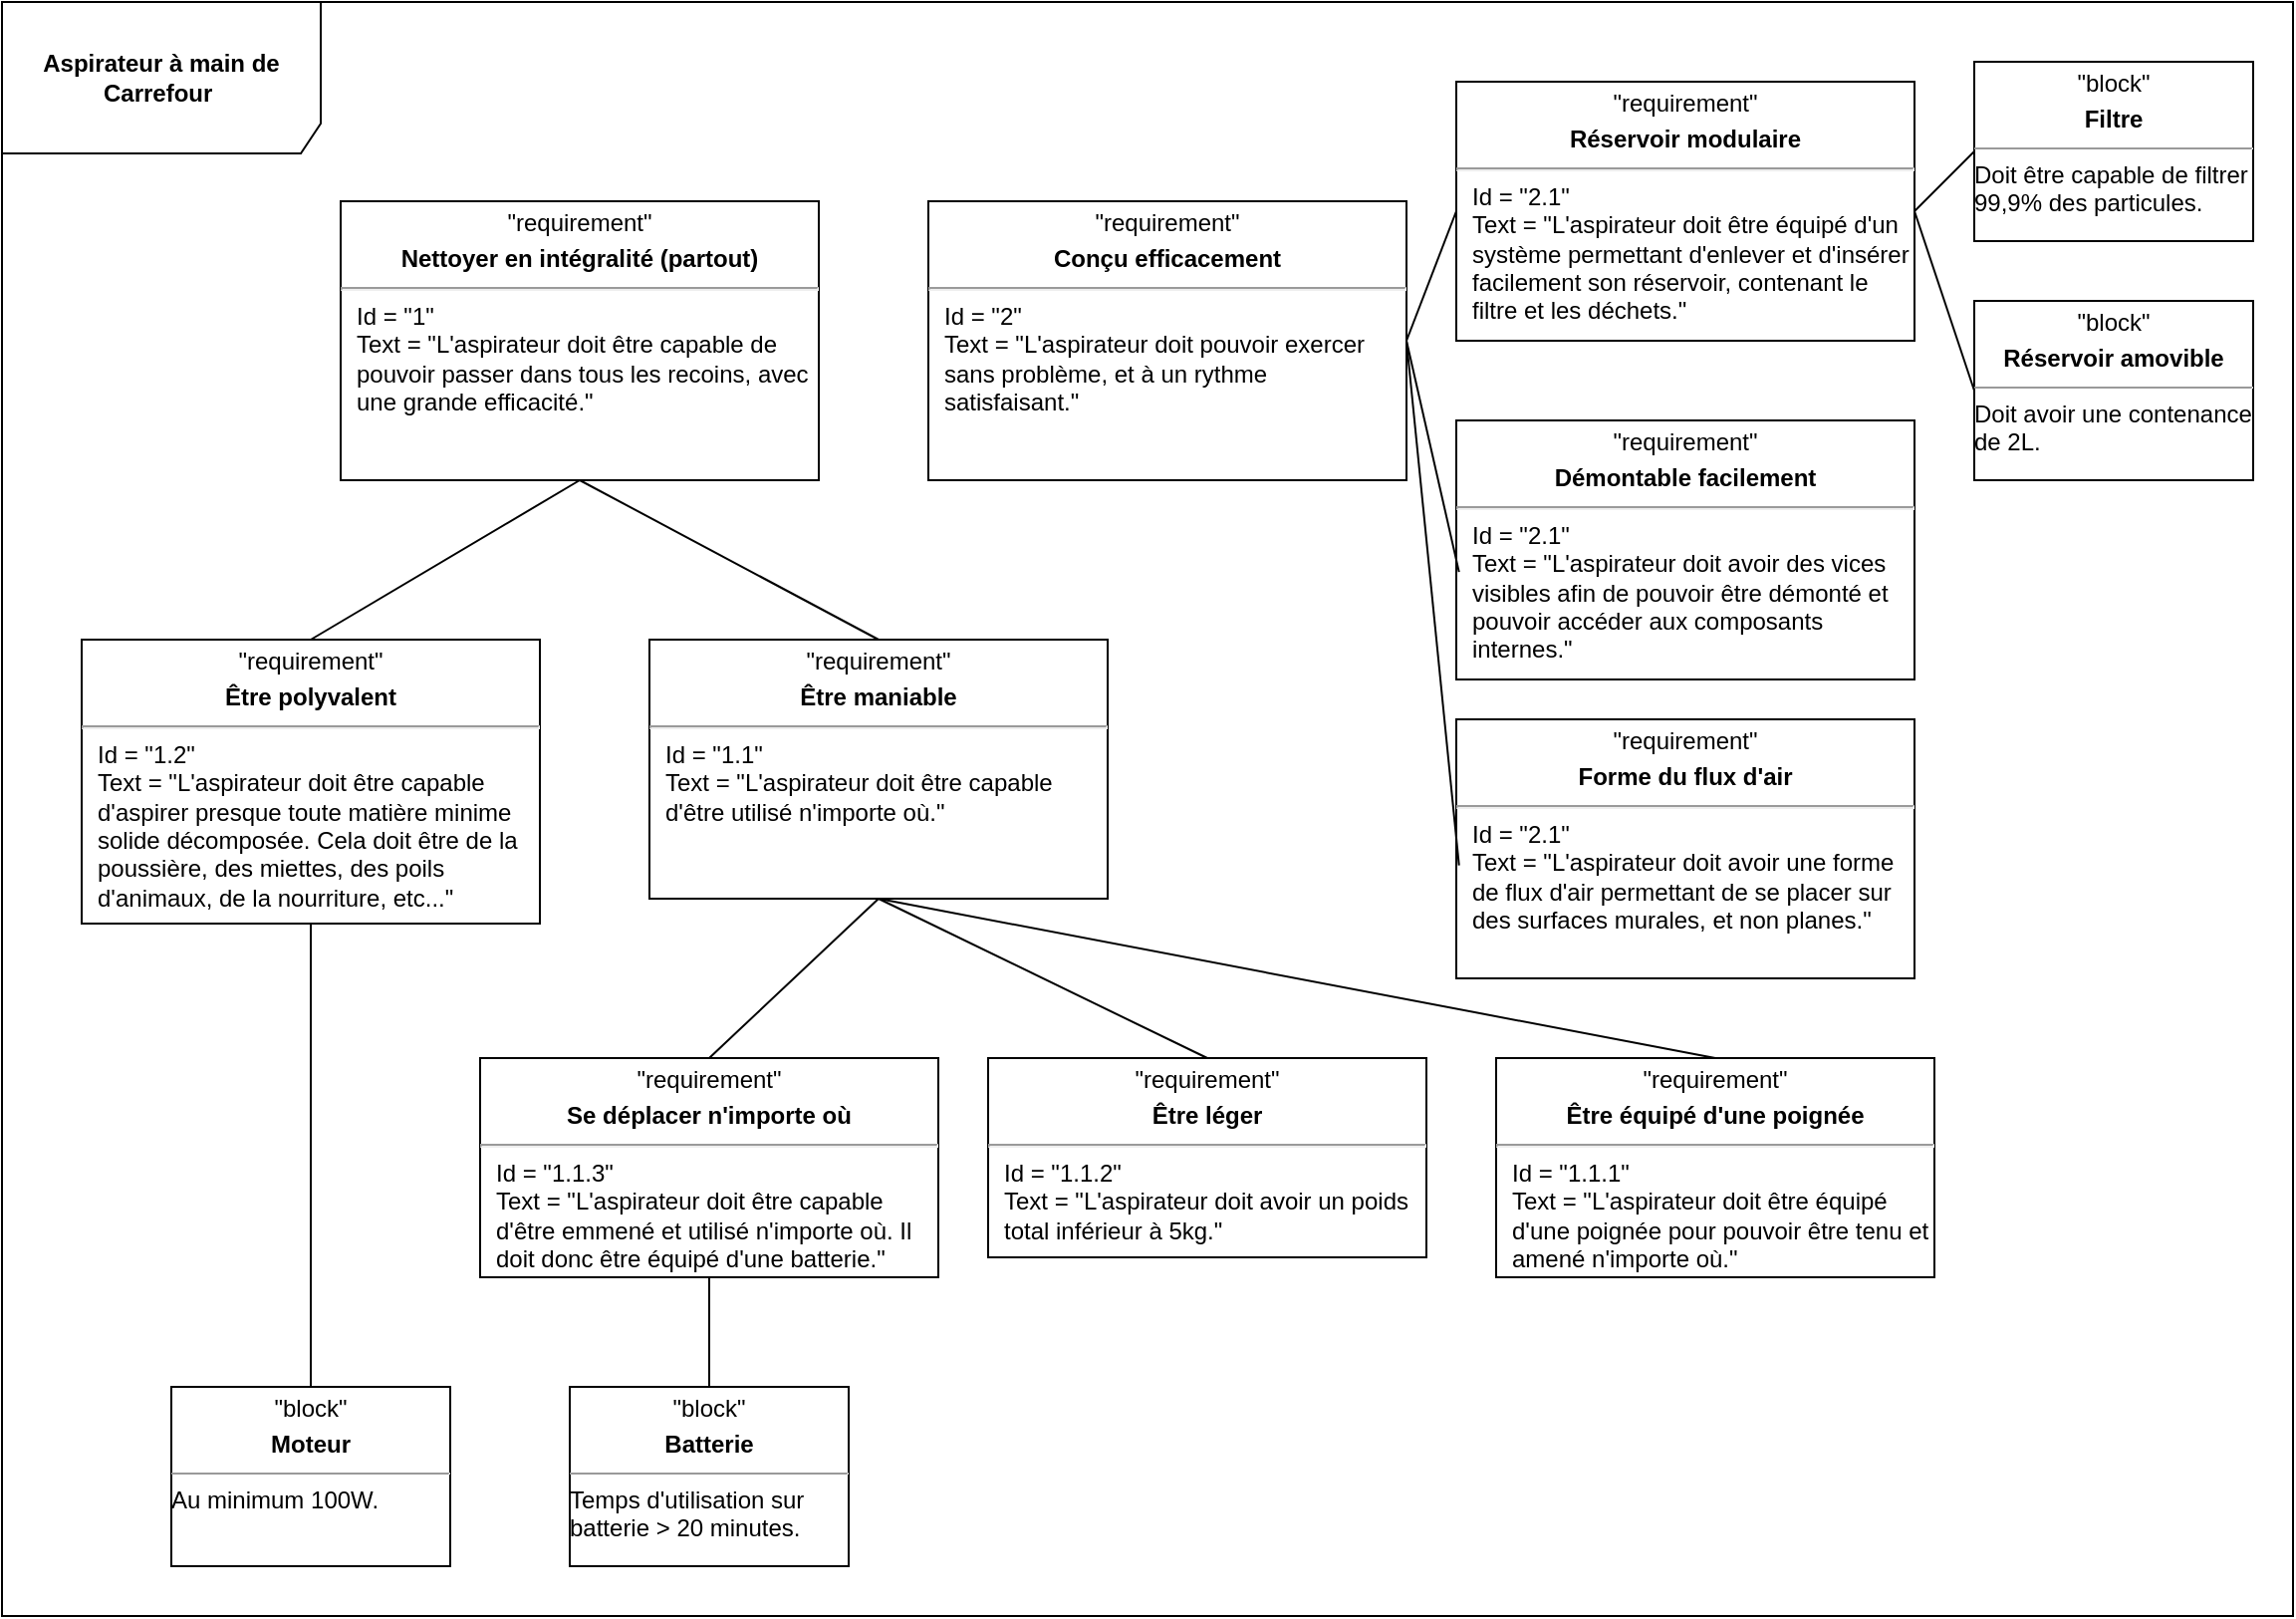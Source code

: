 <mxfile version="21.7.5" type="github">
  <diagram name="Page-1" id="l3Y4IoNmtJYJUW7Ulvv-">
    <mxGraphModel dx="2066" dy="1145" grid="1" gridSize="10" guides="1" tooltips="1" connect="1" arrows="1" fold="1" page="1" pageScale="1" pageWidth="1169" pageHeight="827" math="0" shadow="0">
      <root>
        <mxCell id="0" />
        <mxCell id="1" parent="0" />
        <mxCell id="Y3ktZRvubu_GxxncG-rJ-1" value="&lt;b&gt;Aspirateur à main de Carrefour&amp;nbsp;&lt;/b&gt;" style="shape=umlFrame;whiteSpace=wrap;html=1;pointerEvents=0;width=160;height=76;" vertex="1" parent="1">
          <mxGeometry x="10" y="10" width="1150" height="810" as="geometry" />
        </mxCell>
        <mxCell id="Y3ktZRvubu_GxxncG-rJ-2" value="&lt;p style=&quot;text-align: center; margin: 4px 0px 0px;&quot;&gt;&quot;requirement&quot;&lt;b&gt;&lt;br&gt;&lt;/b&gt;&lt;/p&gt;&lt;p style=&quot;text-align: center; margin: 4px 0px 0px;&quot;&gt;&lt;b&gt;Conçu efficacement&lt;/b&gt;&lt;/p&gt;&lt;hr&gt;&lt;p style=&quot;margin:0px;margin-left:8px;&quot;&gt;Id = &quot;2&quot;&lt;/p&gt;&lt;p style=&quot;margin:0px;margin-left:8px;&quot;&gt;Text = &quot;L&#39;aspirateur doit pouvoir exercer sans problème, et à un rythme satisfaisant.&quot;&lt;/p&gt;" style="verticalAlign=top;align=left;overflow=fill;fontSize=12;fontFamily=Helvetica;html=1;whiteSpace=wrap;" vertex="1" parent="1">
          <mxGeometry x="475" y="110" width="240" height="140" as="geometry" />
        </mxCell>
        <mxCell id="Y3ktZRvubu_GxxncG-rJ-4" value="&lt;p style=&quot;text-align: center; margin: 4px 0px 0px;&quot;&gt;&quot;requirement&quot;&lt;b&gt;&lt;br&gt;&lt;/b&gt;&lt;/p&gt;&lt;p style=&quot;text-align: center; margin: 4px 0px 0px;&quot;&gt;&lt;b&gt;Nettoyer en intégralité (partout)&lt;/b&gt;&lt;/p&gt;&lt;hr&gt;&lt;p style=&quot;margin:0px;margin-left:8px;&quot;&gt;Id = &quot;1&quot;&lt;/p&gt;&lt;p style=&quot;margin:0px;margin-left:8px;&quot;&gt;Text = &quot;L&#39;aspirateur doit être capable de pouvoir passer dans tous les recoins, avec une grande efficacité.&quot;&lt;/p&gt;" style="verticalAlign=top;align=left;overflow=fill;fontSize=12;fontFamily=Helvetica;html=1;whiteSpace=wrap;" vertex="1" parent="1">
          <mxGeometry x="180" y="110" width="240" height="140" as="geometry" />
        </mxCell>
        <mxCell id="Y3ktZRvubu_GxxncG-rJ-6" value="&lt;p style=&quot;text-align: center; margin: 4px 0px 0px;&quot;&gt;&quot;requirement&quot;&lt;b&gt;&lt;br&gt;&lt;/b&gt;&lt;/p&gt;&lt;p style=&quot;text-align: center; margin: 4px 0px 0px;&quot;&gt;&lt;b&gt;Être maniable&lt;/b&gt;&lt;br&gt;&lt;/p&gt;&lt;hr&gt;&lt;p style=&quot;margin:0px;margin-left:8px;&quot;&gt;Id = &quot;1.1&quot;&lt;/p&gt;&lt;p style=&quot;margin:0px;margin-left:8px;&quot;&gt;Text = &quot;L&#39;aspirateur doit être capable d&#39;être utilisé n&#39;importe où.&quot;&lt;/p&gt;" style="verticalAlign=top;align=left;overflow=fill;fontSize=12;fontFamily=Helvetica;html=1;whiteSpace=wrap;" vertex="1" parent="1">
          <mxGeometry x="335" y="330" width="230" height="130" as="geometry" />
        </mxCell>
        <mxCell id="Y3ktZRvubu_GxxncG-rJ-8" value="&lt;p style=&quot;margin:0px;margin-top:4px;text-align:center;&quot;&gt;&quot;block&quot;&lt;/p&gt;&lt;p style=&quot;margin:0px;margin-top:4px;text-align:center;&quot;&gt;&lt;b&gt;Batterie&lt;/b&gt;&lt;/p&gt;&lt;hr size=&quot;1&quot;&gt;&lt;div style=&quot;height:2px;&quot;&gt;Temps d&#39;utilisation sur batterie &amp;gt; 20 minutes.&lt;/div&gt;" style="verticalAlign=top;align=left;overflow=fill;fontSize=12;fontFamily=Helvetica;html=1;whiteSpace=wrap;" vertex="1" parent="1">
          <mxGeometry x="295" y="705" width="140" height="90" as="geometry" />
        </mxCell>
        <mxCell id="Y3ktZRvubu_GxxncG-rJ-11" value="" style="endArrow=none;html=1;rounded=0;entryX=0.5;entryY=0;entryDx=0;entryDy=0;exitX=0.5;exitY=1;exitDx=0;exitDy=0;" edge="1" parent="1" source="Y3ktZRvubu_GxxncG-rJ-4" target="Y3ktZRvubu_GxxncG-rJ-6">
          <mxGeometry width="50" height="50" relative="1" as="geometry">
            <mxPoint x="350" y="200" as="sourcePoint" />
            <mxPoint x="540" y="209.5" as="targetPoint" />
          </mxGeometry>
        </mxCell>
        <mxCell id="Y3ktZRvubu_GxxncG-rJ-14" value="&lt;p style=&quot;text-align: center; margin: 4px 0px 0px;&quot;&gt;&quot;requirement&quot;&lt;/p&gt;&lt;p style=&quot;text-align: center; margin: 4px 0px 0px;&quot;&gt;&lt;b&gt;Être léger&lt;/b&gt;&lt;br&gt;&lt;/p&gt;&lt;hr&gt;&lt;p style=&quot;margin:0px;margin-left:8px;&quot;&gt;Id = &quot;1.1.2&quot;&lt;/p&gt;&lt;p style=&quot;margin:0px;margin-left:8px;&quot;&gt;Text = &quot;L&#39;aspirateur doit avoir un poids total inférieur à 5kg.&quot;&lt;/p&gt;" style="verticalAlign=top;align=left;overflow=fill;fontSize=12;fontFamily=Helvetica;html=1;whiteSpace=wrap;" vertex="1" parent="1">
          <mxGeometry x="505" y="540" width="220" height="100" as="geometry" />
        </mxCell>
        <mxCell id="Y3ktZRvubu_GxxncG-rJ-19" value="&lt;p style=&quot;text-align: center; margin: 4px 0px 0px;&quot;&gt;&quot;requirement&quot;&lt;b&gt;&lt;br&gt;&lt;/b&gt;&lt;/p&gt;&lt;p style=&quot;text-align: center; margin: 4px 0px 0px;&quot;&gt;&lt;b&gt;Être polyvalent&lt;/b&gt;&lt;br&gt;&lt;/p&gt;&lt;hr&gt;&lt;p style=&quot;margin:0px;margin-left:8px;&quot;&gt;Id = &quot;1.2&quot;&lt;/p&gt;&lt;p style=&quot;margin:0px;margin-left:8px;&quot;&gt;Text = &quot;L&#39;aspirateur doit être capable d&#39;aspirer presque toute matière minime solide décomposée. Cela doit être de la poussière, des miettes, des poils d&#39;animaux, de la nourriture, etc...&quot;&lt;/p&gt;" style="verticalAlign=top;align=left;overflow=fill;fontSize=12;fontFamily=Helvetica;html=1;whiteSpace=wrap;" vertex="1" parent="1">
          <mxGeometry x="50" y="330" width="230" height="142.5" as="geometry" />
        </mxCell>
        <mxCell id="Y3ktZRvubu_GxxncG-rJ-20" value="" style="endArrow=none;html=1;rounded=0;entryX=0.5;entryY=0;entryDx=0;entryDy=0;exitX=0.5;exitY=1;exitDx=0;exitDy=0;" edge="1" parent="1" source="Y3ktZRvubu_GxxncG-rJ-6" target="Y3ktZRvubu_GxxncG-rJ-14">
          <mxGeometry width="50" height="50" relative="1" as="geometry">
            <mxPoint x="390" y="627.5" as="sourcePoint" />
            <mxPoint x="430" y="642.5" as="targetPoint" />
          </mxGeometry>
        </mxCell>
        <mxCell id="Y3ktZRvubu_GxxncG-rJ-21" value="&lt;p style=&quot;text-align: center; margin: 4px 0px 0px;&quot;&gt;&quot;requirement&quot;&lt;b&gt;&lt;br&gt;&lt;/b&gt;&lt;/p&gt;&lt;p style=&quot;text-align: center; margin: 4px 0px 0px;&quot;&gt;&lt;b&gt;Se déplacer n&#39;importe où&lt;/b&gt;&lt;br&gt;&lt;/p&gt;&lt;hr&gt;&lt;p style=&quot;margin:0px;margin-left:8px;&quot;&gt;Id = &quot;1.1.3&quot;&lt;/p&gt;&lt;p style=&quot;margin:0px;margin-left:8px;&quot;&gt;Text = &quot;L&#39;aspirateur doit être capable d&#39;être emmené et utilisé n&#39;importe où. Il doit donc être équipé d&#39;une batterie.&quot;&lt;/p&gt;" style="verticalAlign=top;align=left;overflow=fill;fontSize=12;fontFamily=Helvetica;html=1;whiteSpace=wrap;" vertex="1" parent="1">
          <mxGeometry x="250" y="540" width="230" height="110" as="geometry" />
        </mxCell>
        <mxCell id="Y3ktZRvubu_GxxncG-rJ-22" value="" style="endArrow=none;html=1;rounded=0;entryX=0.5;entryY=0;entryDx=0;entryDy=0;exitX=0.5;exitY=1;exitDx=0;exitDy=0;" edge="1" parent="1" source="Y3ktZRvubu_GxxncG-rJ-6" target="Y3ktZRvubu_GxxncG-rJ-21">
          <mxGeometry width="50" height="50" relative="1" as="geometry">
            <mxPoint x="445" y="410" as="sourcePoint" />
            <mxPoint x="485" y="365" as="targetPoint" />
          </mxGeometry>
        </mxCell>
        <mxCell id="Y3ktZRvubu_GxxncG-rJ-23" value="" style="endArrow=none;html=1;rounded=0;entryX=0.5;entryY=0;entryDx=0;entryDy=0;exitX=0.5;exitY=1;exitDx=0;exitDy=0;" edge="1" parent="1" source="Y3ktZRvubu_GxxncG-rJ-21" target="Y3ktZRvubu_GxxncG-rJ-8">
          <mxGeometry width="50" height="50" relative="1" as="geometry">
            <mxPoint x="870" y="335" as="sourcePoint" />
            <mxPoint x="910" y="440" as="targetPoint" />
          </mxGeometry>
        </mxCell>
        <mxCell id="Y3ktZRvubu_GxxncG-rJ-24" value="" style="endArrow=none;html=1;rounded=0;entryX=0.5;entryY=0;entryDx=0;entryDy=0;exitX=0.5;exitY=1;exitDx=0;exitDy=0;" edge="1" parent="1" source="Y3ktZRvubu_GxxncG-rJ-4" target="Y3ktZRvubu_GxxncG-rJ-19">
          <mxGeometry width="50" height="50" relative="1" as="geometry">
            <mxPoint x="310" y="349" as="sourcePoint" />
            <mxPoint x="360" y="349" as="targetPoint" />
          </mxGeometry>
        </mxCell>
        <mxCell id="Y3ktZRvubu_GxxncG-rJ-26" value="&lt;p style=&quot;text-align: center; margin: 4px 0px 0px;&quot;&gt;&quot;requirement&quot;&lt;/p&gt;&lt;p style=&quot;text-align: center; margin: 4px 0px 0px;&quot;&gt;&lt;b&gt;Être équipé d&#39;une poignée&lt;/b&gt;&lt;br&gt;&lt;/p&gt;&lt;hr&gt;&lt;p style=&quot;margin:0px;margin-left:8px;&quot;&gt;Id = &quot;1.1.1&quot;&lt;/p&gt;&lt;p style=&quot;margin:0px;margin-left:8px;&quot;&gt;Text = &quot;L&#39;aspirateur doit être équipé d&#39;une poignée pour pouvoir être tenu et amené n&#39;importe où.&quot;&lt;/p&gt;" style="verticalAlign=top;align=left;overflow=fill;fontSize=12;fontFamily=Helvetica;html=1;whiteSpace=wrap;" vertex="1" parent="1">
          <mxGeometry x="760" y="540" width="220" height="110" as="geometry" />
        </mxCell>
        <mxCell id="Y3ktZRvubu_GxxncG-rJ-27" value="" style="endArrow=none;html=1;rounded=0;entryX=0.5;entryY=1;entryDx=0;entryDy=0;exitX=0.5;exitY=0;exitDx=0;exitDy=0;" edge="1" parent="1" source="Y3ktZRvubu_GxxncG-rJ-26" target="Y3ktZRvubu_GxxncG-rJ-6">
          <mxGeometry width="50" height="50" relative="1" as="geometry">
            <mxPoint x="690" y="657.5" as="sourcePoint" />
            <mxPoint x="260" y="355.5" as="targetPoint" />
          </mxGeometry>
        </mxCell>
        <mxCell id="Y3ktZRvubu_GxxncG-rJ-30" value="&lt;p style=&quot;margin:0px;margin-top:4px;text-align:center;&quot;&gt;&quot;block&quot;&lt;/p&gt;&lt;p style=&quot;margin:0px;margin-top:4px;text-align:center;&quot;&gt;&lt;b&gt;Moteur&lt;/b&gt;&lt;/p&gt;&lt;hr size=&quot;1&quot;&gt;&lt;div style=&quot;height:2px;&quot;&gt;Au minimum 100W.&lt;/div&gt;" style="verticalAlign=top;align=left;overflow=fill;fontSize=12;fontFamily=Helvetica;html=1;whiteSpace=wrap;" vertex="1" parent="1">
          <mxGeometry x="95" y="705" width="140" height="90" as="geometry" />
        </mxCell>
        <mxCell id="Y3ktZRvubu_GxxncG-rJ-31" value="" style="endArrow=none;html=1;rounded=0;entryX=0.5;entryY=0;entryDx=0;entryDy=0;exitX=0.5;exitY=1;exitDx=0;exitDy=0;" edge="1" parent="1" source="Y3ktZRvubu_GxxncG-rJ-19" target="Y3ktZRvubu_GxxncG-rJ-30">
          <mxGeometry width="50" height="50" relative="1" as="geometry">
            <mxPoint x="140" y="600" as="sourcePoint" />
            <mxPoint x="140" y="655" as="targetPoint" />
          </mxGeometry>
        </mxCell>
        <mxCell id="Y3ktZRvubu_GxxncG-rJ-32" value="&lt;p style=&quot;text-align: center; margin: 4px 0px 0px;&quot;&gt;&quot;requirement&quot;&lt;b&gt;&lt;br&gt;&lt;/b&gt;&lt;/p&gt;&lt;p style=&quot;text-align: center; margin: 4px 0px 0px;&quot;&gt;&lt;b&gt;Réservoir modulaire&lt;/b&gt;&lt;br&gt;&lt;/p&gt;&lt;hr&gt;&lt;p style=&quot;margin:0px;margin-left:8px;&quot;&gt;Id = &quot;2.1&quot;&lt;/p&gt;&lt;p style=&quot;margin:0px;margin-left:8px;&quot;&gt;Text = &quot;L&#39;aspirateur doit être équipé d&#39;un système permettant d&#39;enlever et d&#39;insérer facilement son réservoir, contenant le filtre et les déchets.&quot;&lt;/p&gt;" style="verticalAlign=top;align=left;overflow=fill;fontSize=12;fontFamily=Helvetica;html=1;whiteSpace=wrap;" vertex="1" parent="1">
          <mxGeometry x="740" y="50" width="230" height="130" as="geometry" />
        </mxCell>
        <mxCell id="Y3ktZRvubu_GxxncG-rJ-33" value="" style="endArrow=none;html=1;rounded=0;entryX=0;entryY=0.5;entryDx=0;entryDy=0;exitX=1;exitY=0.5;exitDx=0;exitDy=0;" edge="1" parent="1" source="Y3ktZRvubu_GxxncG-rJ-2" target="Y3ktZRvubu_GxxncG-rJ-32">
          <mxGeometry width="50" height="50" relative="1" as="geometry">
            <mxPoint x="865" y="240" as="sourcePoint" />
            <mxPoint x="985" y="290" as="targetPoint" />
          </mxGeometry>
        </mxCell>
        <mxCell id="Y3ktZRvubu_GxxncG-rJ-34" value="&lt;p style=&quot;margin:0px;margin-top:4px;text-align:center;&quot;&gt;&quot;block&quot;&lt;/p&gt;&lt;p style=&quot;margin:0px;margin-top:4px;text-align:center;&quot;&gt;&lt;b&gt;Filtre&lt;/b&gt;&lt;/p&gt;&lt;hr size=&quot;1&quot;&gt;&lt;div style=&quot;height:2px;&quot;&gt;Doit être capable de filtrer 99,9% des particules.&lt;/div&gt;" style="verticalAlign=top;align=left;overflow=fill;fontSize=12;fontFamily=Helvetica;html=1;whiteSpace=wrap;" vertex="1" parent="1">
          <mxGeometry x="1000" y="40" width="140" height="90" as="geometry" />
        </mxCell>
        <mxCell id="Y3ktZRvubu_GxxncG-rJ-35" value="" style="endArrow=none;html=1;rounded=0;entryX=0;entryY=0.5;entryDx=0;entryDy=0;exitX=1;exitY=0.5;exitDx=0;exitDy=0;" edge="1" parent="1" source="Y3ktZRvubu_GxxncG-rJ-32" target="Y3ktZRvubu_GxxncG-rJ-34">
          <mxGeometry width="50" height="50" relative="1" as="geometry">
            <mxPoint x="1020" y="290" as="sourcePoint" />
            <mxPoint x="1055" y="290" as="targetPoint" />
          </mxGeometry>
        </mxCell>
        <mxCell id="Y3ktZRvubu_GxxncG-rJ-36" value="&lt;p style=&quot;margin:0px;margin-top:4px;text-align:center;&quot;&gt;&quot;block&quot;&lt;/p&gt;&lt;p style=&quot;margin:0px;margin-top:4px;text-align:center;&quot;&gt;&lt;b&gt;Réservoir amovible&lt;/b&gt;&lt;/p&gt;&lt;hr size=&quot;1&quot;&gt;&lt;div style=&quot;height:2px;&quot;&gt;Doit avoir une contenance de 2L.&lt;/div&gt;" style="verticalAlign=top;align=left;overflow=fill;fontSize=12;fontFamily=Helvetica;html=1;whiteSpace=wrap;" vertex="1" parent="1">
          <mxGeometry x="1000" y="160" width="140" height="90" as="geometry" />
        </mxCell>
        <mxCell id="Y3ktZRvubu_GxxncG-rJ-37" value="" style="endArrow=none;html=1;rounded=0;entryX=0;entryY=0.5;entryDx=0;entryDy=0;exitX=1;exitY=0.5;exitDx=0;exitDy=0;" edge="1" parent="1" source="Y3ktZRvubu_GxxncG-rJ-32" target="Y3ktZRvubu_GxxncG-rJ-36">
          <mxGeometry width="50" height="50" relative="1" as="geometry">
            <mxPoint x="930" y="340" as="sourcePoint" />
            <mxPoint x="950" y="340" as="targetPoint" />
          </mxGeometry>
        </mxCell>
        <mxCell id="Y3ktZRvubu_GxxncG-rJ-39" value="&lt;p style=&quot;text-align: center; margin: 4px 0px 0px;&quot;&gt;&quot;requirement&quot;&lt;b&gt;&lt;br&gt;&lt;/b&gt;&lt;/p&gt;&lt;p style=&quot;text-align: center; margin: 4px 0px 0px;&quot;&gt;&lt;b&gt;Démontable facilement&lt;/b&gt;&lt;br&gt;&lt;/p&gt;&lt;hr&gt;&lt;p style=&quot;margin:0px;margin-left:8px;&quot;&gt;Id = &quot;2.1&quot;&lt;/p&gt;&lt;p style=&quot;margin:0px;margin-left:8px;&quot;&gt;Text = &quot;L&#39;aspirateur doit avoir des vices visibles afin de pouvoir être démonté et pouvoir accéder aux composants internes.&quot;&lt;/p&gt;" style="verticalAlign=top;align=left;overflow=fill;fontSize=12;fontFamily=Helvetica;html=1;whiteSpace=wrap;" vertex="1" parent="1">
          <mxGeometry x="740" y="220" width="230" height="130" as="geometry" />
        </mxCell>
        <mxCell id="Y3ktZRvubu_GxxncG-rJ-40" value="" style="endArrow=none;html=1;rounded=0;entryX=0.006;entryY=0.585;entryDx=0;entryDy=0;exitX=1;exitY=0.5;exitDx=0;exitDy=0;entryPerimeter=0;" edge="1" parent="1" source="Y3ktZRvubu_GxxncG-rJ-2" target="Y3ktZRvubu_GxxncG-rJ-39">
          <mxGeometry width="50" height="50" relative="1" as="geometry">
            <mxPoint x="700" y="340" as="sourcePoint" />
            <mxPoint x="735" y="340" as="targetPoint" />
          </mxGeometry>
        </mxCell>
        <mxCell id="Y3ktZRvubu_GxxncG-rJ-41" value="&lt;p style=&quot;text-align: center; margin: 4px 0px 0px;&quot;&gt;&quot;requirement&quot;&lt;b&gt;&lt;br&gt;&lt;/b&gt;&lt;/p&gt;&lt;p style=&quot;text-align: center; margin: 4px 0px 0px;&quot;&gt;&lt;b&gt;Forme du flux d&#39;air&lt;/b&gt;&lt;br&gt;&lt;/p&gt;&lt;hr&gt;&lt;p style=&quot;margin:0px;margin-left:8px;&quot;&gt;Id = &quot;2.1&quot;&lt;/p&gt;&lt;p style=&quot;margin:0px;margin-left:8px;&quot;&gt;Text = &quot;L&#39;aspirateur doit avoir une forme de flux d&#39;air permettant de se placer sur des surfaces murales, et non planes.&quot;&lt;/p&gt;" style="verticalAlign=top;align=left;overflow=fill;fontSize=12;fontFamily=Helvetica;html=1;whiteSpace=wrap;" vertex="1" parent="1">
          <mxGeometry x="740" y="370" width="230" height="130" as="geometry" />
        </mxCell>
        <mxCell id="Y3ktZRvubu_GxxncG-rJ-42" value="" style="endArrow=none;html=1;rounded=0;entryX=0.006;entryY=0.564;entryDx=0;entryDy=0;exitX=1;exitY=0.5;exitDx=0;exitDy=0;entryPerimeter=0;" edge="1" parent="1" source="Y3ktZRvubu_GxxncG-rJ-2" target="Y3ktZRvubu_GxxncG-rJ-41">
          <mxGeometry width="50" height="50" relative="1" as="geometry">
            <mxPoint x="689" y="320" as="sourcePoint" />
            <mxPoint x="715" y="436" as="targetPoint" />
          </mxGeometry>
        </mxCell>
      </root>
    </mxGraphModel>
  </diagram>
</mxfile>
